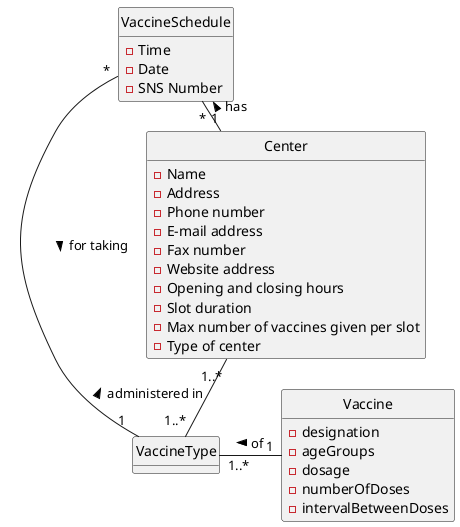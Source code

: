 @startuml
hide circle
hide methods

class Vaccine{
- designation
- ageGroups
- dosage
- numberOfDoses
- intervalBetweenDoses
}

class VaccineType{
}

class Center{
-Name
-Address
-Phone number
-E-mail address
-Fax number
-Website address
-Opening and closing hours
-Slot duration
-Max number of vaccines given per slot
-Type of center
}

class VaccineSchedule{
- Time
- Date
- SNS Number
}

VaccineType"1..*" -left- "1..*"Center : > administered in
Vaccine"1" -left- "1..*"VaccineType : > of
Center"1"-left-"*"VaccineSchedule : > has
VaccineSchedule"*" -- "1"VaccineType : > for taking

@enduml